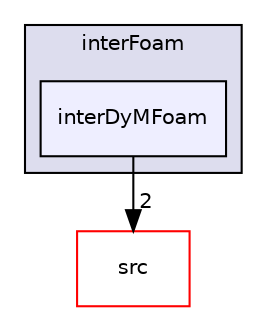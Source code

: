 digraph "applications/solvers/multiphase/interFoam/interDyMFoam" {
  bgcolor=transparent;
  compound=true
  node [ fontsize="10", fontname="Helvetica"];
  edge [ labelfontsize="10", labelfontname="Helvetica"];
  subgraph clusterdir_6cbc35a456677982ef0a79ee58fc4be3 {
    graph [ bgcolor="#ddddee", pencolor="black", label="interFoam" fontname="Helvetica", fontsize="10", URL="dir_6cbc35a456677982ef0a79ee58fc4be3.html"]
  dir_daa56cceac0527e2d3734426ead9c3d1 [shape=box, label="interDyMFoam", style="filled", fillcolor="#eeeeff", pencolor="black", URL="dir_daa56cceac0527e2d3734426ead9c3d1.html"];
  }
  dir_68267d1309a1af8e8297ef4c3efbcdba [shape=box label="src" color="red" URL="dir_68267d1309a1af8e8297ef4c3efbcdba.html"];
  dir_daa56cceac0527e2d3734426ead9c3d1->dir_68267d1309a1af8e8297ef4c3efbcdba [headlabel="2", labeldistance=1.5 headhref="dir_000020_000737.html"];
}
